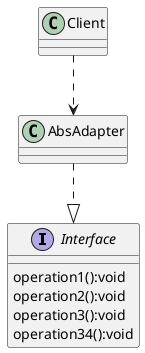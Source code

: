 @startuml
interface Interface

AbsAdapter ..|> Interface
Client ..> AbsAdapter

Interface : operation1():void
Interface : operation2():void
Interface : operation3():void
Interface : operation34():void

@enduml